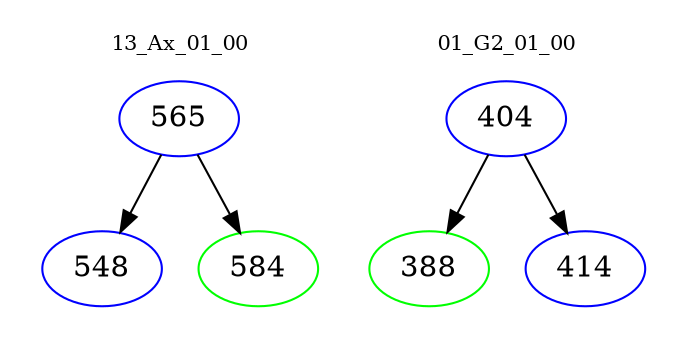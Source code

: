 digraph{
subgraph cluster_0 {
color = white
label = "13_Ax_01_00";
fontsize=10;
T0_565 [label="565", color="blue"]
T0_565 -> T0_548 [color="black"]
T0_548 [label="548", color="blue"]
T0_565 -> T0_584 [color="black"]
T0_584 [label="584", color="green"]
}
subgraph cluster_1 {
color = white
label = "01_G2_01_00";
fontsize=10;
T1_404 [label="404", color="blue"]
T1_404 -> T1_388 [color="black"]
T1_388 [label="388", color="green"]
T1_404 -> T1_414 [color="black"]
T1_414 [label="414", color="blue"]
}
}
